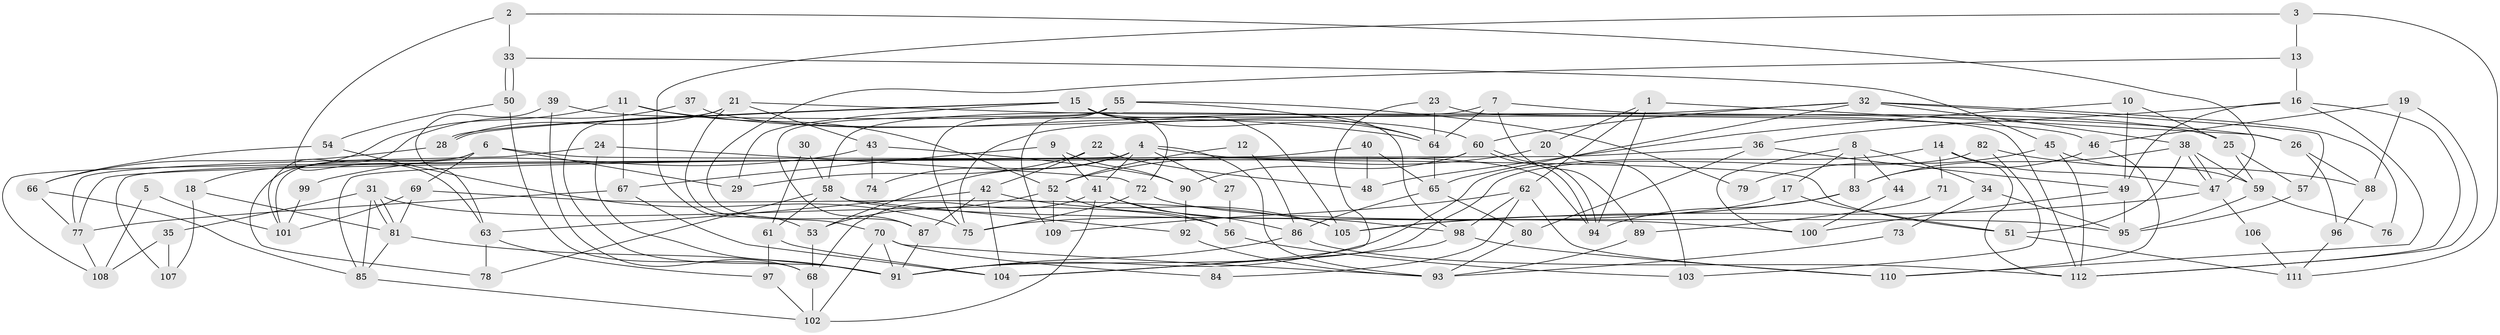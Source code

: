 // coarse degree distribution, {6: 0.08823529411764706, 3: 0.22058823529411764, 5: 0.19117647058823528, 7: 0.11764705882352941, 2: 0.08823529411764706, 4: 0.14705882352941177, 8: 0.07352941176470588, 9: 0.058823529411764705, 10: 0.014705882352941176}
// Generated by graph-tools (version 1.1) at 2025/41/03/06/25 10:41:53]
// undirected, 112 vertices, 224 edges
graph export_dot {
graph [start="1"]
  node [color=gray90,style=filled];
  1;
  2;
  3;
  4;
  5;
  6;
  7;
  8;
  9;
  10;
  11;
  12;
  13;
  14;
  15;
  16;
  17;
  18;
  19;
  20;
  21;
  22;
  23;
  24;
  25;
  26;
  27;
  28;
  29;
  30;
  31;
  32;
  33;
  34;
  35;
  36;
  37;
  38;
  39;
  40;
  41;
  42;
  43;
  44;
  45;
  46;
  47;
  48;
  49;
  50;
  51;
  52;
  53;
  54;
  55;
  56;
  57;
  58;
  59;
  60;
  61;
  62;
  63;
  64;
  65;
  66;
  67;
  68;
  69;
  70;
  71;
  72;
  73;
  74;
  75;
  76;
  77;
  78;
  79;
  80;
  81;
  82;
  83;
  84;
  85;
  86;
  87;
  88;
  89;
  90;
  91;
  92;
  93;
  94;
  95;
  96;
  97;
  98;
  99;
  100;
  101;
  102;
  103;
  104;
  105;
  106;
  107;
  108;
  109;
  110;
  111;
  112;
  1 -- 94;
  1 -- 62;
  1 -- 20;
  1 -- 26;
  2 -- 33;
  2 -- 47;
  2 -- 63;
  3 -- 53;
  3 -- 13;
  3 -- 111;
  4 -- 93;
  4 -- 41;
  4 -- 27;
  4 -- 53;
  4 -- 74;
  4 -- 94;
  4 -- 108;
  5 -- 108;
  5 -- 101;
  6 -- 69;
  6 -- 29;
  6 -- 51;
  6 -- 78;
  6 -- 101;
  7 -- 64;
  7 -- 58;
  7 -- 25;
  7 -- 89;
  8 -- 83;
  8 -- 17;
  8 -- 34;
  8 -- 44;
  8 -- 100;
  9 -- 67;
  9 -- 41;
  9 -- 90;
  10 -- 25;
  10 -- 49;
  10 -- 48;
  11 -- 18;
  11 -- 52;
  11 -- 64;
  11 -- 67;
  12 -- 52;
  12 -- 86;
  13 -- 87;
  13 -- 16;
  14 -- 47;
  14 -- 112;
  14 -- 71;
  14 -- 91;
  15 -- 28;
  15 -- 28;
  15 -- 64;
  15 -- 29;
  15 -- 72;
  15 -- 98;
  15 -- 105;
  16 -- 49;
  16 -- 112;
  16 -- 36;
  16 -- 110;
  17 -- 51;
  17 -- 75;
  18 -- 107;
  18 -- 81;
  19 -- 88;
  19 -- 46;
  19 -- 112;
  20 -- 103;
  20 -- 52;
  21 -- 91;
  21 -- 70;
  21 -- 26;
  21 -- 28;
  21 -- 43;
  22 -- 42;
  22 -- 48;
  22 -- 29;
  23 -- 104;
  23 -- 64;
  23 -- 112;
  24 -- 91;
  24 -- 72;
  24 -- 77;
  25 -- 59;
  25 -- 57;
  26 -- 88;
  26 -- 96;
  27 -- 56;
  28 -- 66;
  30 -- 61;
  30 -- 58;
  31 -- 85;
  31 -- 81;
  31 -- 81;
  31 -- 35;
  31 -- 56;
  32 -- 65;
  32 -- 57;
  32 -- 38;
  32 -- 60;
  32 -- 75;
  32 -- 76;
  33 -- 45;
  33 -- 50;
  33 -- 50;
  34 -- 95;
  34 -- 73;
  35 -- 108;
  35 -- 107;
  36 -- 85;
  36 -- 49;
  36 -- 80;
  37 -- 101;
  37 -- 60;
  38 -- 47;
  38 -- 47;
  38 -- 51;
  38 -- 59;
  38 -- 83;
  39 -- 63;
  39 -- 46;
  39 -- 68;
  40 -- 77;
  40 -- 65;
  40 -- 48;
  41 -- 86;
  41 -- 68;
  41 -- 98;
  41 -- 102;
  42 -- 104;
  42 -- 105;
  42 -- 63;
  42 -- 87;
  43 -- 90;
  43 -- 74;
  43 -- 99;
  44 -- 100;
  45 -- 112;
  45 -- 59;
  45 -- 79;
  46 -- 83;
  46 -- 110;
  47 -- 105;
  47 -- 106;
  49 -- 100;
  49 -- 95;
  50 -- 68;
  50 -- 54;
  51 -- 111;
  52 -- 53;
  52 -- 56;
  52 -- 109;
  53 -- 68;
  54 -- 75;
  54 -- 66;
  55 -- 64;
  55 -- 109;
  55 -- 75;
  55 -- 79;
  55 -- 87;
  56 -- 103;
  57 -- 95;
  58 -- 61;
  58 -- 78;
  58 -- 92;
  58 -- 95;
  59 -- 95;
  59 -- 76;
  60 -- 94;
  60 -- 94;
  60 -- 90;
  60 -- 107;
  61 -- 97;
  61 -- 104;
  62 -- 98;
  62 -- 110;
  62 -- 84;
  62 -- 109;
  63 -- 78;
  63 -- 97;
  64 -- 65;
  65 -- 86;
  65 -- 80;
  66 -- 77;
  66 -- 85;
  67 -- 77;
  67 -- 104;
  68 -- 102;
  69 -- 105;
  69 -- 81;
  69 -- 101;
  70 -- 102;
  70 -- 91;
  70 -- 84;
  70 -- 93;
  71 -- 89;
  72 -- 75;
  72 -- 100;
  73 -- 93;
  77 -- 108;
  80 -- 93;
  81 -- 91;
  81 -- 85;
  82 -- 91;
  82 -- 88;
  82 -- 103;
  83 -- 94;
  83 -- 105;
  85 -- 102;
  86 -- 112;
  86 -- 91;
  87 -- 91;
  88 -- 96;
  89 -- 93;
  90 -- 92;
  92 -- 93;
  96 -- 111;
  97 -- 102;
  98 -- 104;
  98 -- 110;
  99 -- 101;
  106 -- 111;
}
